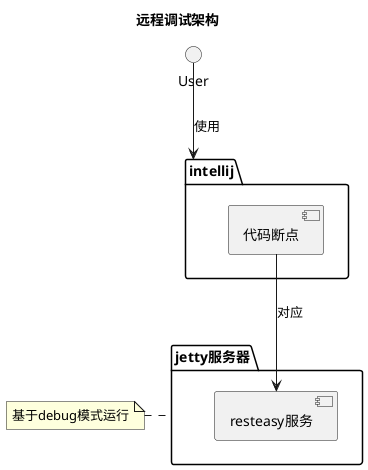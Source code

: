 @startuml
title 远程调试架构

package intellij {
   [代码断点]
}

package jetty服务器 {
   [resteasy服务]
}

note left of jetty服务器
基于debug模式运行
end note

代码断点 -down-> resteasy服务 : 对应

User -down-> intellij : 使用
@enduml